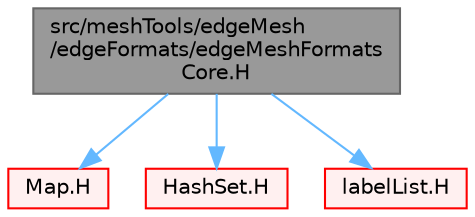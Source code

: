 digraph "src/meshTools/edgeMesh/edgeFormats/edgeMeshFormatsCore.H"
{
 // LATEX_PDF_SIZE
  bgcolor="transparent";
  edge [fontname=Helvetica,fontsize=10,labelfontname=Helvetica,labelfontsize=10];
  node [fontname=Helvetica,fontsize=10,shape=box,height=0.2,width=0.4];
  Node1 [id="Node000001",label="src/meshTools/edgeMesh\l/edgeFormats/edgeMeshFormats\lCore.H",height=0.2,width=0.4,color="gray40", fillcolor="grey60", style="filled", fontcolor="black",tooltip=" "];
  Node1 -> Node2 [id="edge1_Node000001_Node000002",color="steelblue1",style="solid",tooltip=" "];
  Node2 [id="Node000002",label="Map.H",height=0.2,width=0.4,color="red", fillcolor="#FFF0F0", style="filled",URL="$Map_8H.html",tooltip=" "];
  Node1 -> Node85 [id="edge2_Node000001_Node000085",color="steelblue1",style="solid",tooltip=" "];
  Node85 [id="Node000085",label="HashSet.H",height=0.2,width=0.4,color="red", fillcolor="#FFF0F0", style="filled",URL="$HashSet_8H.html",tooltip=" "];
  Node1 -> Node104 [id="edge3_Node000001_Node000104",color="steelblue1",style="solid",tooltip=" "];
  Node104 [id="Node000104",label="labelList.H",height=0.2,width=0.4,color="red", fillcolor="#FFF0F0", style="filled",URL="$labelList_8H.html",tooltip=" "];
}
